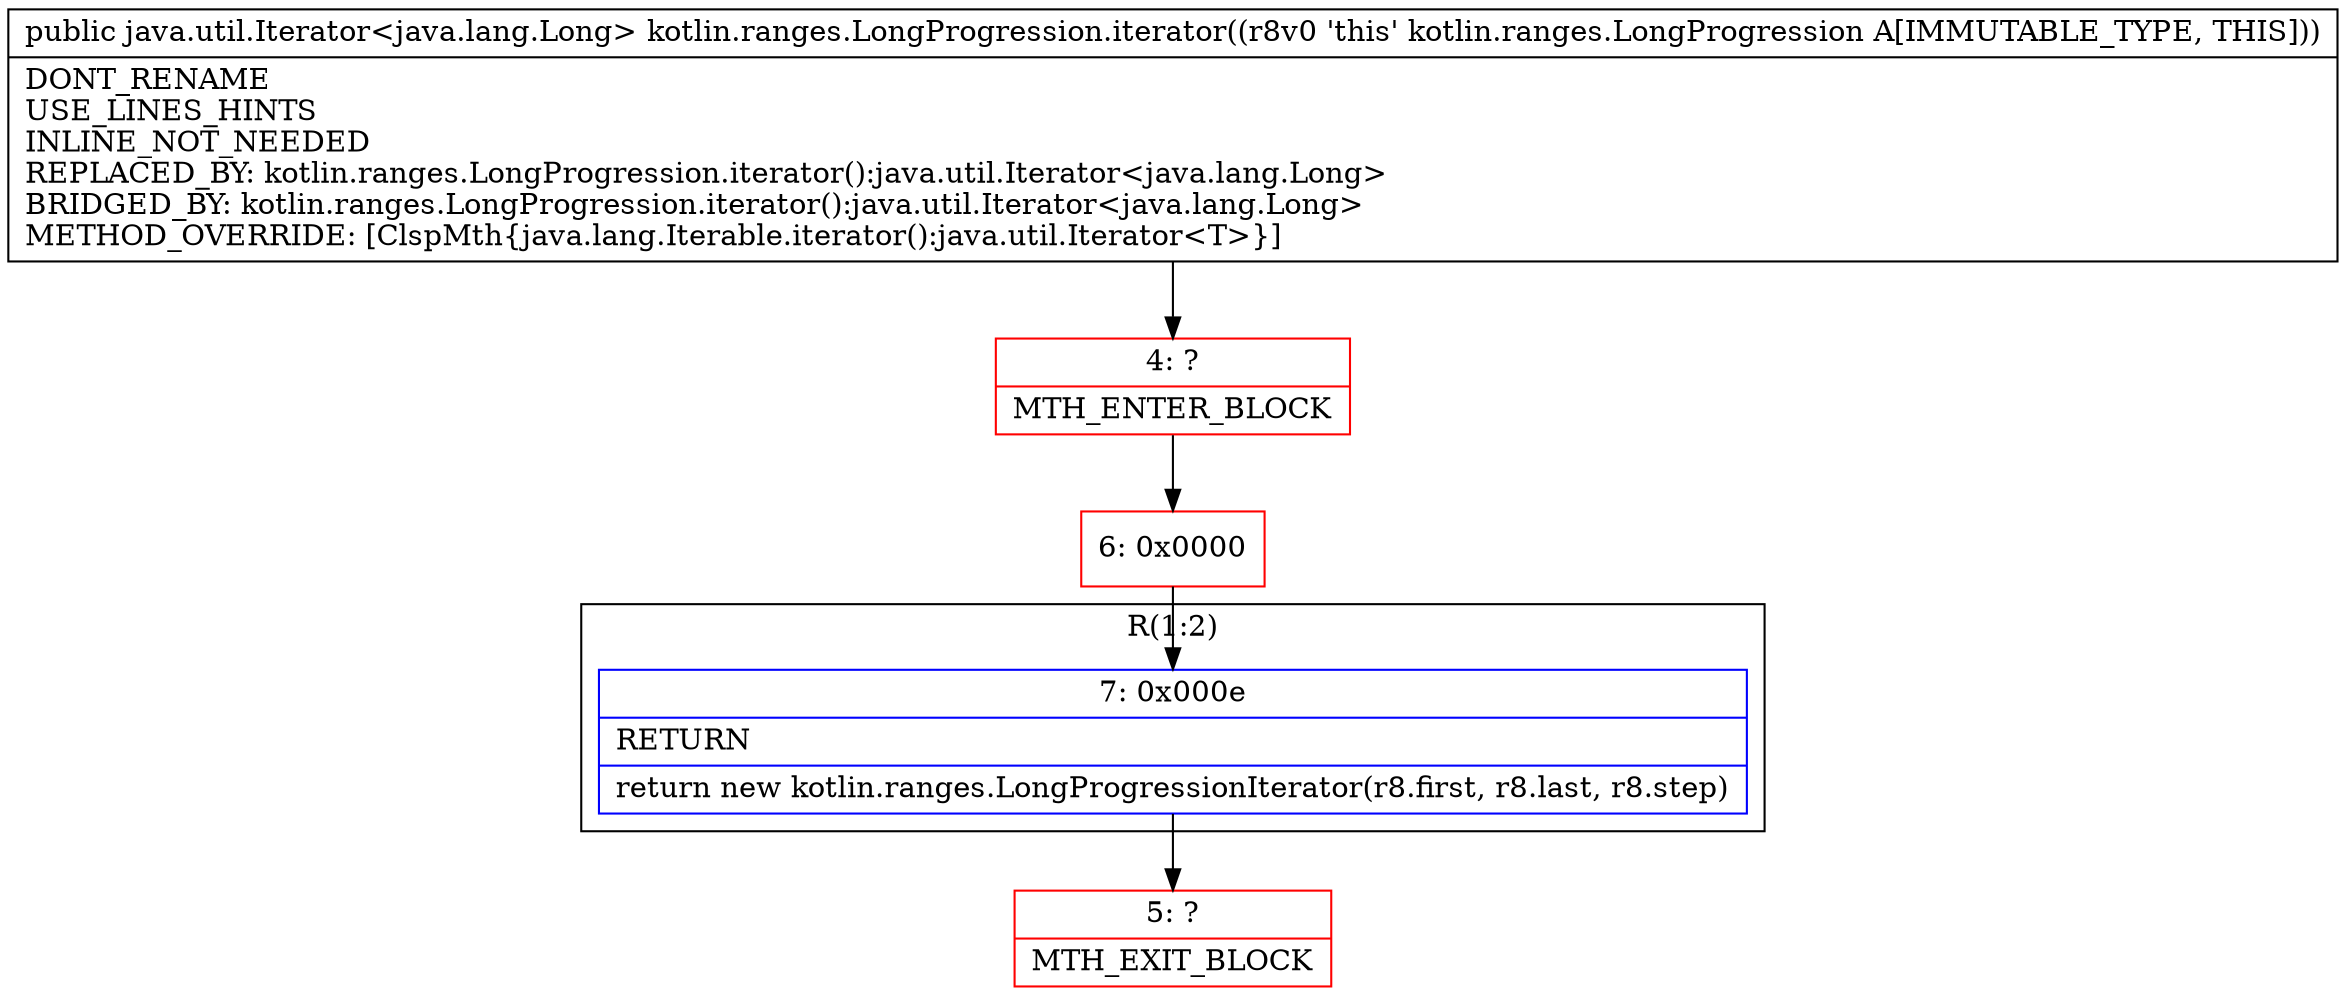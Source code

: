 digraph "CFG forkotlin.ranges.LongProgression.iterator()Lkotlin\/collections\/LongIterator;" {
subgraph cluster_Region_1615738850 {
label = "R(1:2)";
node [shape=record,color=blue];
Node_7 [shape=record,label="{7\:\ 0x000e|RETURN\l|return new kotlin.ranges.LongProgressionIterator(r8.first, r8.last, r8.step)\l}"];
}
Node_4 [shape=record,color=red,label="{4\:\ ?|MTH_ENTER_BLOCK\l}"];
Node_6 [shape=record,color=red,label="{6\:\ 0x0000}"];
Node_5 [shape=record,color=red,label="{5\:\ ?|MTH_EXIT_BLOCK\l}"];
MethodNode[shape=record,label="{public java.util.Iterator\<java.lang.Long\> kotlin.ranges.LongProgression.iterator((r8v0 'this' kotlin.ranges.LongProgression A[IMMUTABLE_TYPE, THIS]))  | DONT_RENAME\lUSE_LINES_HINTS\lINLINE_NOT_NEEDED\lREPLACED_BY: kotlin.ranges.LongProgression.iterator():java.util.Iterator\<java.lang.Long\>\lBRIDGED_BY: kotlin.ranges.LongProgression.iterator():java.util.Iterator\<java.lang.Long\>\lMETHOD_OVERRIDE: [ClspMth\{java.lang.Iterable.iterator():java.util.Iterator\<T\>\}]\l}"];
MethodNode -> Node_4;Node_7 -> Node_5;
Node_4 -> Node_6;
Node_6 -> Node_7;
}

